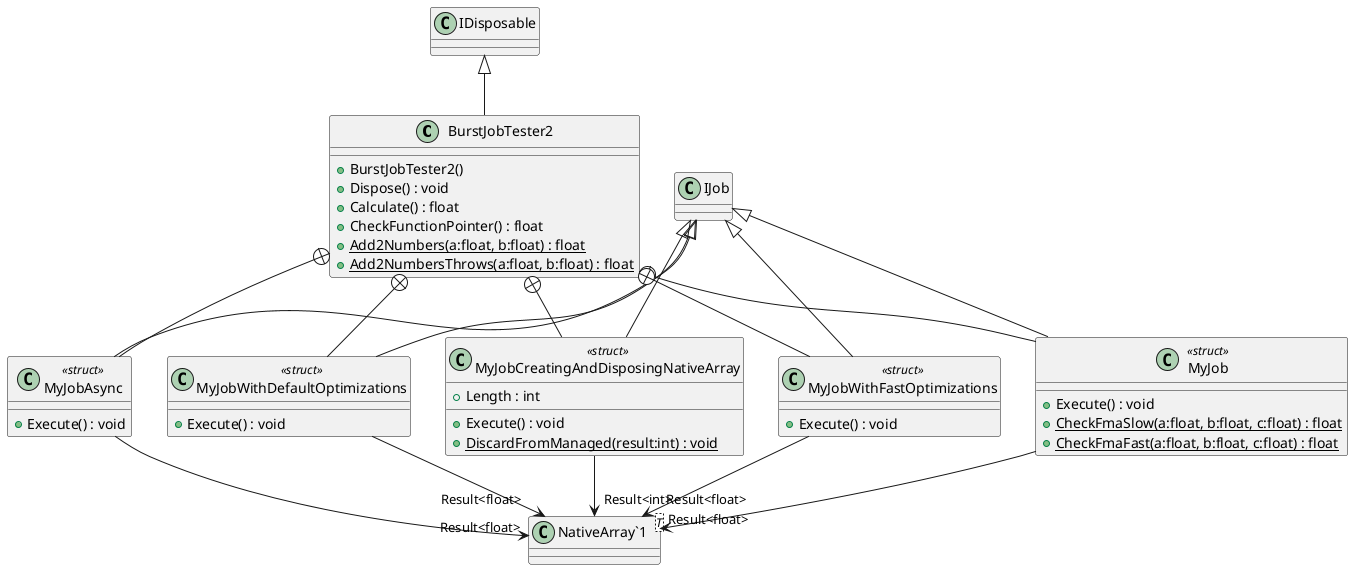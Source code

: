 @startuml
class BurstJobTester2 {
    + BurstJobTester2()
    + Dispose() : void
    + Calculate() : float
    + CheckFunctionPointer() : float
    + {static} Add2Numbers(a:float, b:float) : float
    + {static} Add2NumbersThrows(a:float, b:float) : float
}
class MyJob <<struct>> {
    + Execute() : void
    + {static} CheckFmaSlow(a:float, b:float, c:float) : float
    + {static} CheckFmaFast(a:float, b:float, c:float) : float
}
class MyJobAsync <<struct>> {
    + Execute() : void
}
class MyJobWithDefaultOptimizations <<struct>> {
    + Execute() : void
}
class MyJobCreatingAndDisposingNativeArray <<struct>> {
    + Length : int
    + Execute() : void
    + {static} DiscardFromManaged(result:int) : void
}
class MyJobWithFastOptimizations <<struct>> {
    + Execute() : void
}
class "NativeArray`1"<T> {
}
IDisposable <|-- BurstJobTester2
BurstJobTester2 +-- MyJob
IJob <|-- MyJob
MyJob --> "Result<float>" "NativeArray`1"
BurstJobTester2 +-- MyJobAsync
IJob <|-- MyJobAsync
MyJobAsync --> "Result<float>" "NativeArray`1"
BurstJobTester2 +-- MyJobWithDefaultOptimizations
IJob <|-- MyJobWithDefaultOptimizations
MyJobWithDefaultOptimizations --> "Result<float>" "NativeArray`1"
BurstJobTester2 +-- MyJobCreatingAndDisposingNativeArray
IJob <|-- MyJobCreatingAndDisposingNativeArray
MyJobCreatingAndDisposingNativeArray --> "Result<int>" "NativeArray`1"
BurstJobTester2 +-- MyJobWithFastOptimizations
IJob <|-- MyJobWithFastOptimizations
MyJobWithFastOptimizations --> "Result<float>" "NativeArray`1"
@enduml
